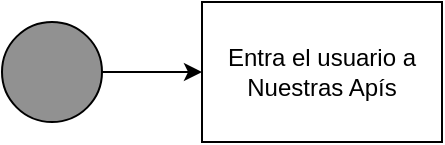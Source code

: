<mxfile version="24.4.13" type="github">
  <diagram name="Página-1" id="ZSJSENCACcPP8gSmaEOB">
    <mxGraphModel dx="1380" dy="747" grid="1" gridSize="10" guides="1" tooltips="1" connect="1" arrows="1" fold="1" page="1" pageScale="1" pageWidth="827" pageHeight="1169" math="0" shadow="0">
      <root>
        <mxCell id="0" />
        <mxCell id="1" parent="0" />
        <mxCell id="fVgUwCNFYylw4b4INK1n-3" style="edgeStyle=orthogonalEdgeStyle;rounded=0;orthogonalLoop=1;jettySize=auto;html=1;" edge="1" parent="1" source="fVgUwCNFYylw4b4INK1n-1" target="fVgUwCNFYylw4b4INK1n-2">
          <mxGeometry relative="1" as="geometry" />
        </mxCell>
        <mxCell id="fVgUwCNFYylw4b4INK1n-1" value="" style="ellipse;whiteSpace=wrap;html=1;aspect=fixed;fillColor=#919191;" vertex="1" parent="1">
          <mxGeometry x="90" y="335" width="50" height="50" as="geometry" />
        </mxCell>
        <mxCell id="fVgUwCNFYylw4b4INK1n-2" value="Entra el usuario a Nuestras Apís" style="rounded=0;whiteSpace=wrap;html=1;" vertex="1" parent="1">
          <mxGeometry x="190" y="325" width="120" height="70" as="geometry" />
        </mxCell>
      </root>
    </mxGraphModel>
  </diagram>
</mxfile>
